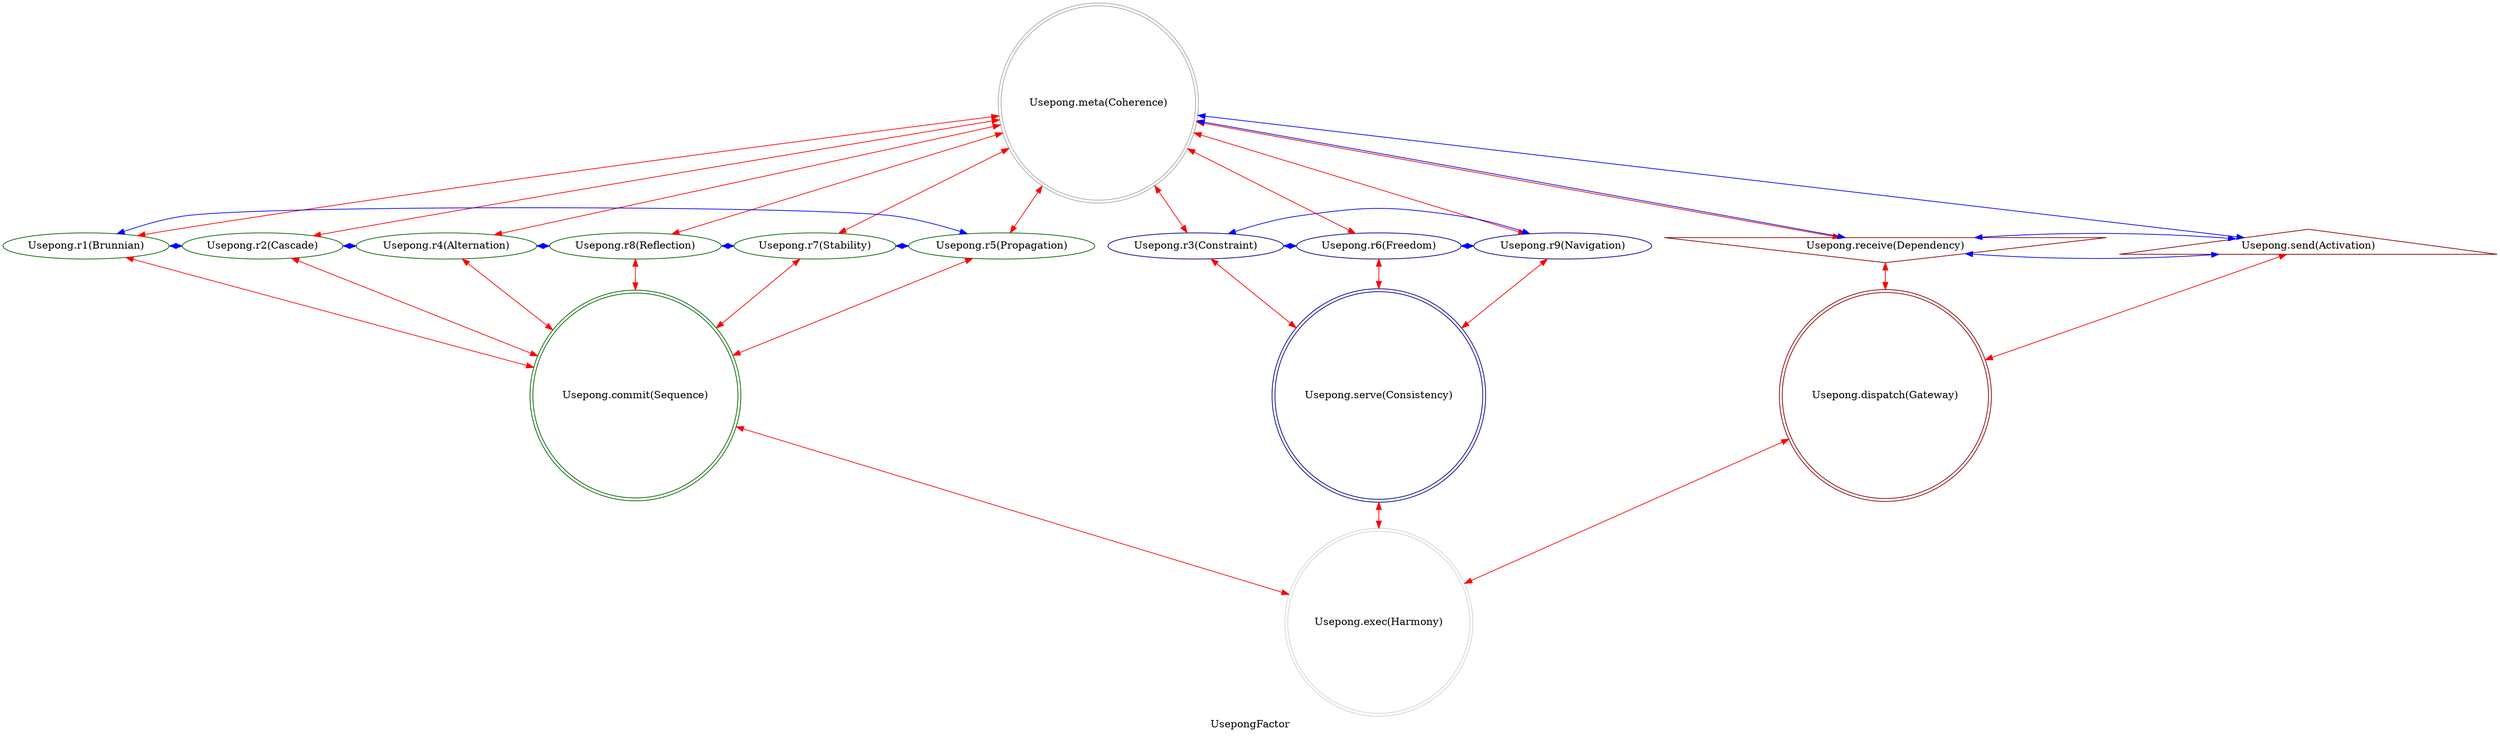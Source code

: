 strict digraph UsepongFactor {
    label = "UsepongFactor";
    comment = "The relational fabric of Torus(19,2)—the dependency network that governs all state transitions and coherence.";
    
    0 -> {1 2 4 8 7 5 3 6 9 a b} [dir = both; color = "red";];
    {a b} -> c [dir = both; color = "red";];
    {1 2 4 8 7 5} -> d [dir = both; color = "red";];
    {3 6 9} -> e [dir = both; color = "red";];
    {c d e} -> f [dir = both; color = "red";];
    
    a -> b -> a [dir = both; color = "blue";];
    a -> 0 -> b [dir = both; color = "blue";];
    3 -> 6 -> 9 -> 3 [dir = both; color = "blue";];
    1 -> 2 -> 4 -> 8 -> 7 -> 5 -> 1 [dir = both; color = "blue";];
    
    subgraph {
        rank = same;
        0;
    }
    subgraph {
        rank = same;
        3;
        6;
        9;
        1;
        2;
        4;
        8;
        7;
        5;
        a;
        b;
    }
    subgraph {
        rank = same;
        c;
        d;
        e;
    }
    subgraph {
        rank = same;
        f;
    }
    
    a [label = "Usepong.receive(Dependency)";comment = "Potential: The unactivated constraint—the silent requirement waiting to govern state transitions.";shape = invtriangle;color = darkred;];
    0 [label = "Usepong.meta(Coherence)";comment = "Abstract: The principle of non-contradiction—the law that ensures all dependencies can be satisfied simultaneously.";shape = doublecircle;color = darkgray;];
    b [label = "Usepong.send(Activation)";comment = "Manifest: The fulfilled constraint—the satisfied dependency that allows progression to the next state.";shape = triangle;color = darkred;];
    
    1 [label = "Usepong.r1(Brunnian)";comment = "Initiation: The 2-link constraint—where multiple elements must converge to activate a single node.";color = darkgreen;];
    2 [label = "Usepong.r2(Cascade)";comment = "Response: The propagation sequence—the domino effect of activations through the network.";color = darkgreen;];
    4 [label = "Usepong.r4(Alternation)";comment = "Integration: The over/under pattern—the consistent crossing alternation of Torus(19,2).";color = darkgreen;];
    8 [label = "Usepong.r8(Reflection)";comment = "Reflection: The self-observation—the topology's awareness of its own structure through cycles.";color = darkgreen;];
    7 [label = "Usepong.r7(Stability)";comment = "Consolidation: The attractor state—the point where the system resists further change.";color = darkgreen;];
    5 [label = "Usepong.r5(Propagation)";comment = "Propagation: The ripple effect—how state changes transmit through the entire network.";color = darkgreen;];
    
    3 [label = "Usepong.r3(Constraint)";comment = "Thesis: The necessity of limits—dependencies as the source of coherence rather than restriction.";color = darkblue;];
    6 [label = "Usepong.r6(Freedom)";comment = "Antithesis: The available pathways—the multiple routes through the constrained space.";color = darkblue;];
    9 [label = "Usepong.r9(Navigation)";comment = "Synthesis: The art of movement—skillful progression through the dependency network.";color = darkblue;];
    
    c [label = "Usepong.dispatch(Gateway)";comment = "Interface: The decision point—where multiple dependencies converge and determine the next available step.";shape = doublecircle;color = darkred;];
    d [label = "Usepong.commit(Sequence)";comment = "Process: The Generation Cascade—the precise order of activations from core to completion.";shape = doublecircle;color = darkgreen;];
    e [label = "Usepong.serve(Consistency)";comment = "Logic: The non-contradiction engine—ensuring all state transitions preserve overall coherence.";shape = doublecircle;color = darkblue;];
    f [label = "Usepong.exec(Harmony)";comment = "Closure: The fully coherent network—all dependencies satisfied, all states stable, all pathways clear.";shape = doublecircle;color = lightgray;];
}